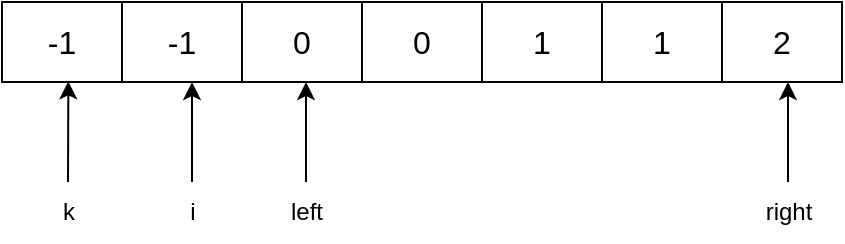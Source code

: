 <mxfile version="26.0.10">
  <diagram name="第 1 页" id="m89neKyFL5UYX0vu8_2s">
    <mxGraphModel dx="659" dy="380" grid="1" gridSize="10" guides="1" tooltips="1" connect="1" arrows="1" fold="1" page="1" pageScale="1" pageWidth="827" pageHeight="1169" math="0" shadow="0">
      <root>
        <mxCell id="0" />
        <mxCell id="1" parent="0" />
        <mxCell id="H8Dg48pYs5uJ67p4gmDa-1" value="" style="shape=table;startSize=0;container=1;collapsible=0;childLayout=tableLayout;fontSize=16;" vertex="1" parent="1">
          <mxGeometry x="180" y="470" width="420" height="40" as="geometry" />
        </mxCell>
        <mxCell id="H8Dg48pYs5uJ67p4gmDa-2" value="" style="shape=tableRow;horizontal=0;startSize=0;swimlaneHead=0;swimlaneBody=0;strokeColor=inherit;top=0;left=0;bottom=0;right=0;collapsible=0;dropTarget=0;fillColor=none;points=[[0,0.5],[1,0.5]];portConstraint=eastwest;fontSize=16;" vertex="1" parent="H8Dg48pYs5uJ67p4gmDa-1">
          <mxGeometry width="420" height="40" as="geometry" />
        </mxCell>
        <mxCell id="H8Dg48pYs5uJ67p4gmDa-3" value="-1" style="shape=partialRectangle;html=1;whiteSpace=wrap;connectable=0;strokeColor=inherit;overflow=hidden;fillColor=none;top=0;left=0;bottom=0;right=0;pointerEvents=1;fontSize=16;" vertex="1" parent="H8Dg48pYs5uJ67p4gmDa-2">
          <mxGeometry width="60" height="40" as="geometry">
            <mxRectangle width="60" height="40" as="alternateBounds" />
          </mxGeometry>
        </mxCell>
        <mxCell id="H8Dg48pYs5uJ67p4gmDa-4" value="-1" style="shape=partialRectangle;html=1;whiteSpace=wrap;connectable=0;strokeColor=inherit;overflow=hidden;fillColor=none;top=0;left=0;bottom=0;right=0;pointerEvents=1;fontSize=16;" vertex="1" parent="H8Dg48pYs5uJ67p4gmDa-2">
          <mxGeometry x="60" width="60" height="40" as="geometry">
            <mxRectangle width="60" height="40" as="alternateBounds" />
          </mxGeometry>
        </mxCell>
        <mxCell id="H8Dg48pYs5uJ67p4gmDa-5" value="0" style="shape=partialRectangle;html=1;whiteSpace=wrap;connectable=0;strokeColor=inherit;overflow=hidden;fillColor=none;top=0;left=0;bottom=0;right=0;pointerEvents=1;fontSize=16;" vertex="1" parent="H8Dg48pYs5uJ67p4gmDa-2">
          <mxGeometry x="120" width="60" height="40" as="geometry">
            <mxRectangle width="60" height="40" as="alternateBounds" />
          </mxGeometry>
        </mxCell>
        <mxCell id="H8Dg48pYs5uJ67p4gmDa-18" value="0" style="shape=partialRectangle;html=1;whiteSpace=wrap;connectable=0;strokeColor=inherit;overflow=hidden;fillColor=none;top=0;left=0;bottom=0;right=0;pointerEvents=1;fontSize=16;" vertex="1" parent="H8Dg48pYs5uJ67p4gmDa-2">
          <mxGeometry x="180" width="60" height="40" as="geometry">
            <mxRectangle width="60" height="40" as="alternateBounds" />
          </mxGeometry>
        </mxCell>
        <mxCell id="H8Dg48pYs5uJ67p4gmDa-19" value="1" style="shape=partialRectangle;html=1;whiteSpace=wrap;connectable=0;strokeColor=inherit;overflow=hidden;fillColor=none;top=0;left=0;bottom=0;right=0;pointerEvents=1;fontSize=16;" vertex="1" parent="H8Dg48pYs5uJ67p4gmDa-2">
          <mxGeometry x="240" width="60" height="40" as="geometry">
            <mxRectangle width="60" height="40" as="alternateBounds" />
          </mxGeometry>
        </mxCell>
        <mxCell id="H8Dg48pYs5uJ67p4gmDa-20" value="1" style="shape=partialRectangle;html=1;whiteSpace=wrap;connectable=0;strokeColor=inherit;overflow=hidden;fillColor=none;top=0;left=0;bottom=0;right=0;pointerEvents=1;fontSize=16;" vertex="1" parent="H8Dg48pYs5uJ67p4gmDa-2">
          <mxGeometry x="300" width="60" height="40" as="geometry">
            <mxRectangle width="60" height="40" as="alternateBounds" />
          </mxGeometry>
        </mxCell>
        <mxCell id="H8Dg48pYs5uJ67p4gmDa-21" value="2" style="shape=partialRectangle;html=1;whiteSpace=wrap;connectable=0;strokeColor=inherit;overflow=hidden;fillColor=none;top=0;left=0;bottom=0;right=0;pointerEvents=1;fontSize=16;" vertex="1" parent="H8Dg48pYs5uJ67p4gmDa-2">
          <mxGeometry x="360" width="60" height="40" as="geometry">
            <mxRectangle width="60" height="40" as="alternateBounds" />
          </mxGeometry>
        </mxCell>
        <mxCell id="H8Dg48pYs5uJ67p4gmDa-22" value="" style="edgeStyle=none;orthogonalLoop=1;jettySize=auto;html=1;rounded=0;entryX=0.079;entryY=0.992;entryDx=0;entryDy=0;entryPerimeter=0;" edge="1" parent="1" target="H8Dg48pYs5uJ67p4gmDa-2">
          <mxGeometry width="100" relative="1" as="geometry">
            <mxPoint x="213" y="560" as="sourcePoint" />
            <mxPoint x="300" y="530" as="targetPoint" />
            <Array as="points" />
          </mxGeometry>
        </mxCell>
        <mxCell id="H8Dg48pYs5uJ67p4gmDa-23" value="k" style="text;html=1;align=center;verticalAlign=middle;resizable=0;points=[];autosize=1;strokeColor=none;fillColor=none;" vertex="1" parent="1">
          <mxGeometry x="198" y="560" width="30" height="30" as="geometry" />
        </mxCell>
        <mxCell id="H8Dg48pYs5uJ67p4gmDa-24" value="" style="edgeStyle=none;orthogonalLoop=1;jettySize=auto;html=1;rounded=0;entryX=0.079;entryY=0.992;entryDx=0;entryDy=0;entryPerimeter=0;" edge="1" parent="1">
          <mxGeometry width="100" relative="1" as="geometry">
            <mxPoint x="275" y="560" as="sourcePoint" />
            <mxPoint x="275" y="510" as="targetPoint" />
            <Array as="points" />
          </mxGeometry>
        </mxCell>
        <mxCell id="H8Dg48pYs5uJ67p4gmDa-25" value="i" style="text;html=1;align=center;verticalAlign=middle;resizable=0;points=[];autosize=1;strokeColor=none;fillColor=none;" vertex="1" parent="1">
          <mxGeometry x="260" y="560" width="30" height="30" as="geometry" />
        </mxCell>
        <mxCell id="H8Dg48pYs5uJ67p4gmDa-26" value="" style="edgeStyle=none;orthogonalLoop=1;jettySize=auto;html=1;rounded=0;entryX=0.079;entryY=0.992;entryDx=0;entryDy=0;entryPerimeter=0;" edge="1" parent="1">
          <mxGeometry width="100" relative="1" as="geometry">
            <mxPoint x="332" y="560" as="sourcePoint" />
            <mxPoint x="332" y="510" as="targetPoint" />
            <Array as="points" />
          </mxGeometry>
        </mxCell>
        <mxCell id="H8Dg48pYs5uJ67p4gmDa-27" value="left" style="text;html=1;align=center;verticalAlign=middle;resizable=0;points=[];autosize=1;strokeColor=none;fillColor=none;" vertex="1" parent="1">
          <mxGeometry x="312" y="560" width="40" height="30" as="geometry" />
        </mxCell>
        <mxCell id="H8Dg48pYs5uJ67p4gmDa-28" value="right" style="text;html=1;align=center;verticalAlign=middle;resizable=0;points=[];autosize=1;strokeColor=none;fillColor=none;" vertex="1" parent="1">
          <mxGeometry x="548" y="560" width="50" height="30" as="geometry" />
        </mxCell>
        <mxCell id="H8Dg48pYs5uJ67p4gmDa-29" value="" style="edgeStyle=none;orthogonalLoop=1;jettySize=auto;html=1;rounded=0;entryX=0.079;entryY=0.992;entryDx=0;entryDy=0;entryPerimeter=0;" edge="1" parent="1">
          <mxGeometry width="100" relative="1" as="geometry">
            <mxPoint x="573" y="560" as="sourcePoint" />
            <mxPoint x="573" y="510" as="targetPoint" />
            <Array as="points" />
          </mxGeometry>
        </mxCell>
      </root>
    </mxGraphModel>
  </diagram>
</mxfile>
